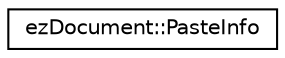 digraph "Graphical Class Hierarchy"
{
 // LATEX_PDF_SIZE
  edge [fontname="Helvetica",fontsize="10",labelfontname="Helvetica",labelfontsize="10"];
  node [fontname="Helvetica",fontsize="10",shape=record];
  rankdir="LR";
  Node0 [label="ezDocument::PasteInfo",height=0.2,width=0.4,color="black", fillcolor="white", style="filled",URL="$d3/d82/structez_document_1_1_paste_info.htm",tooltip=" "];
}
